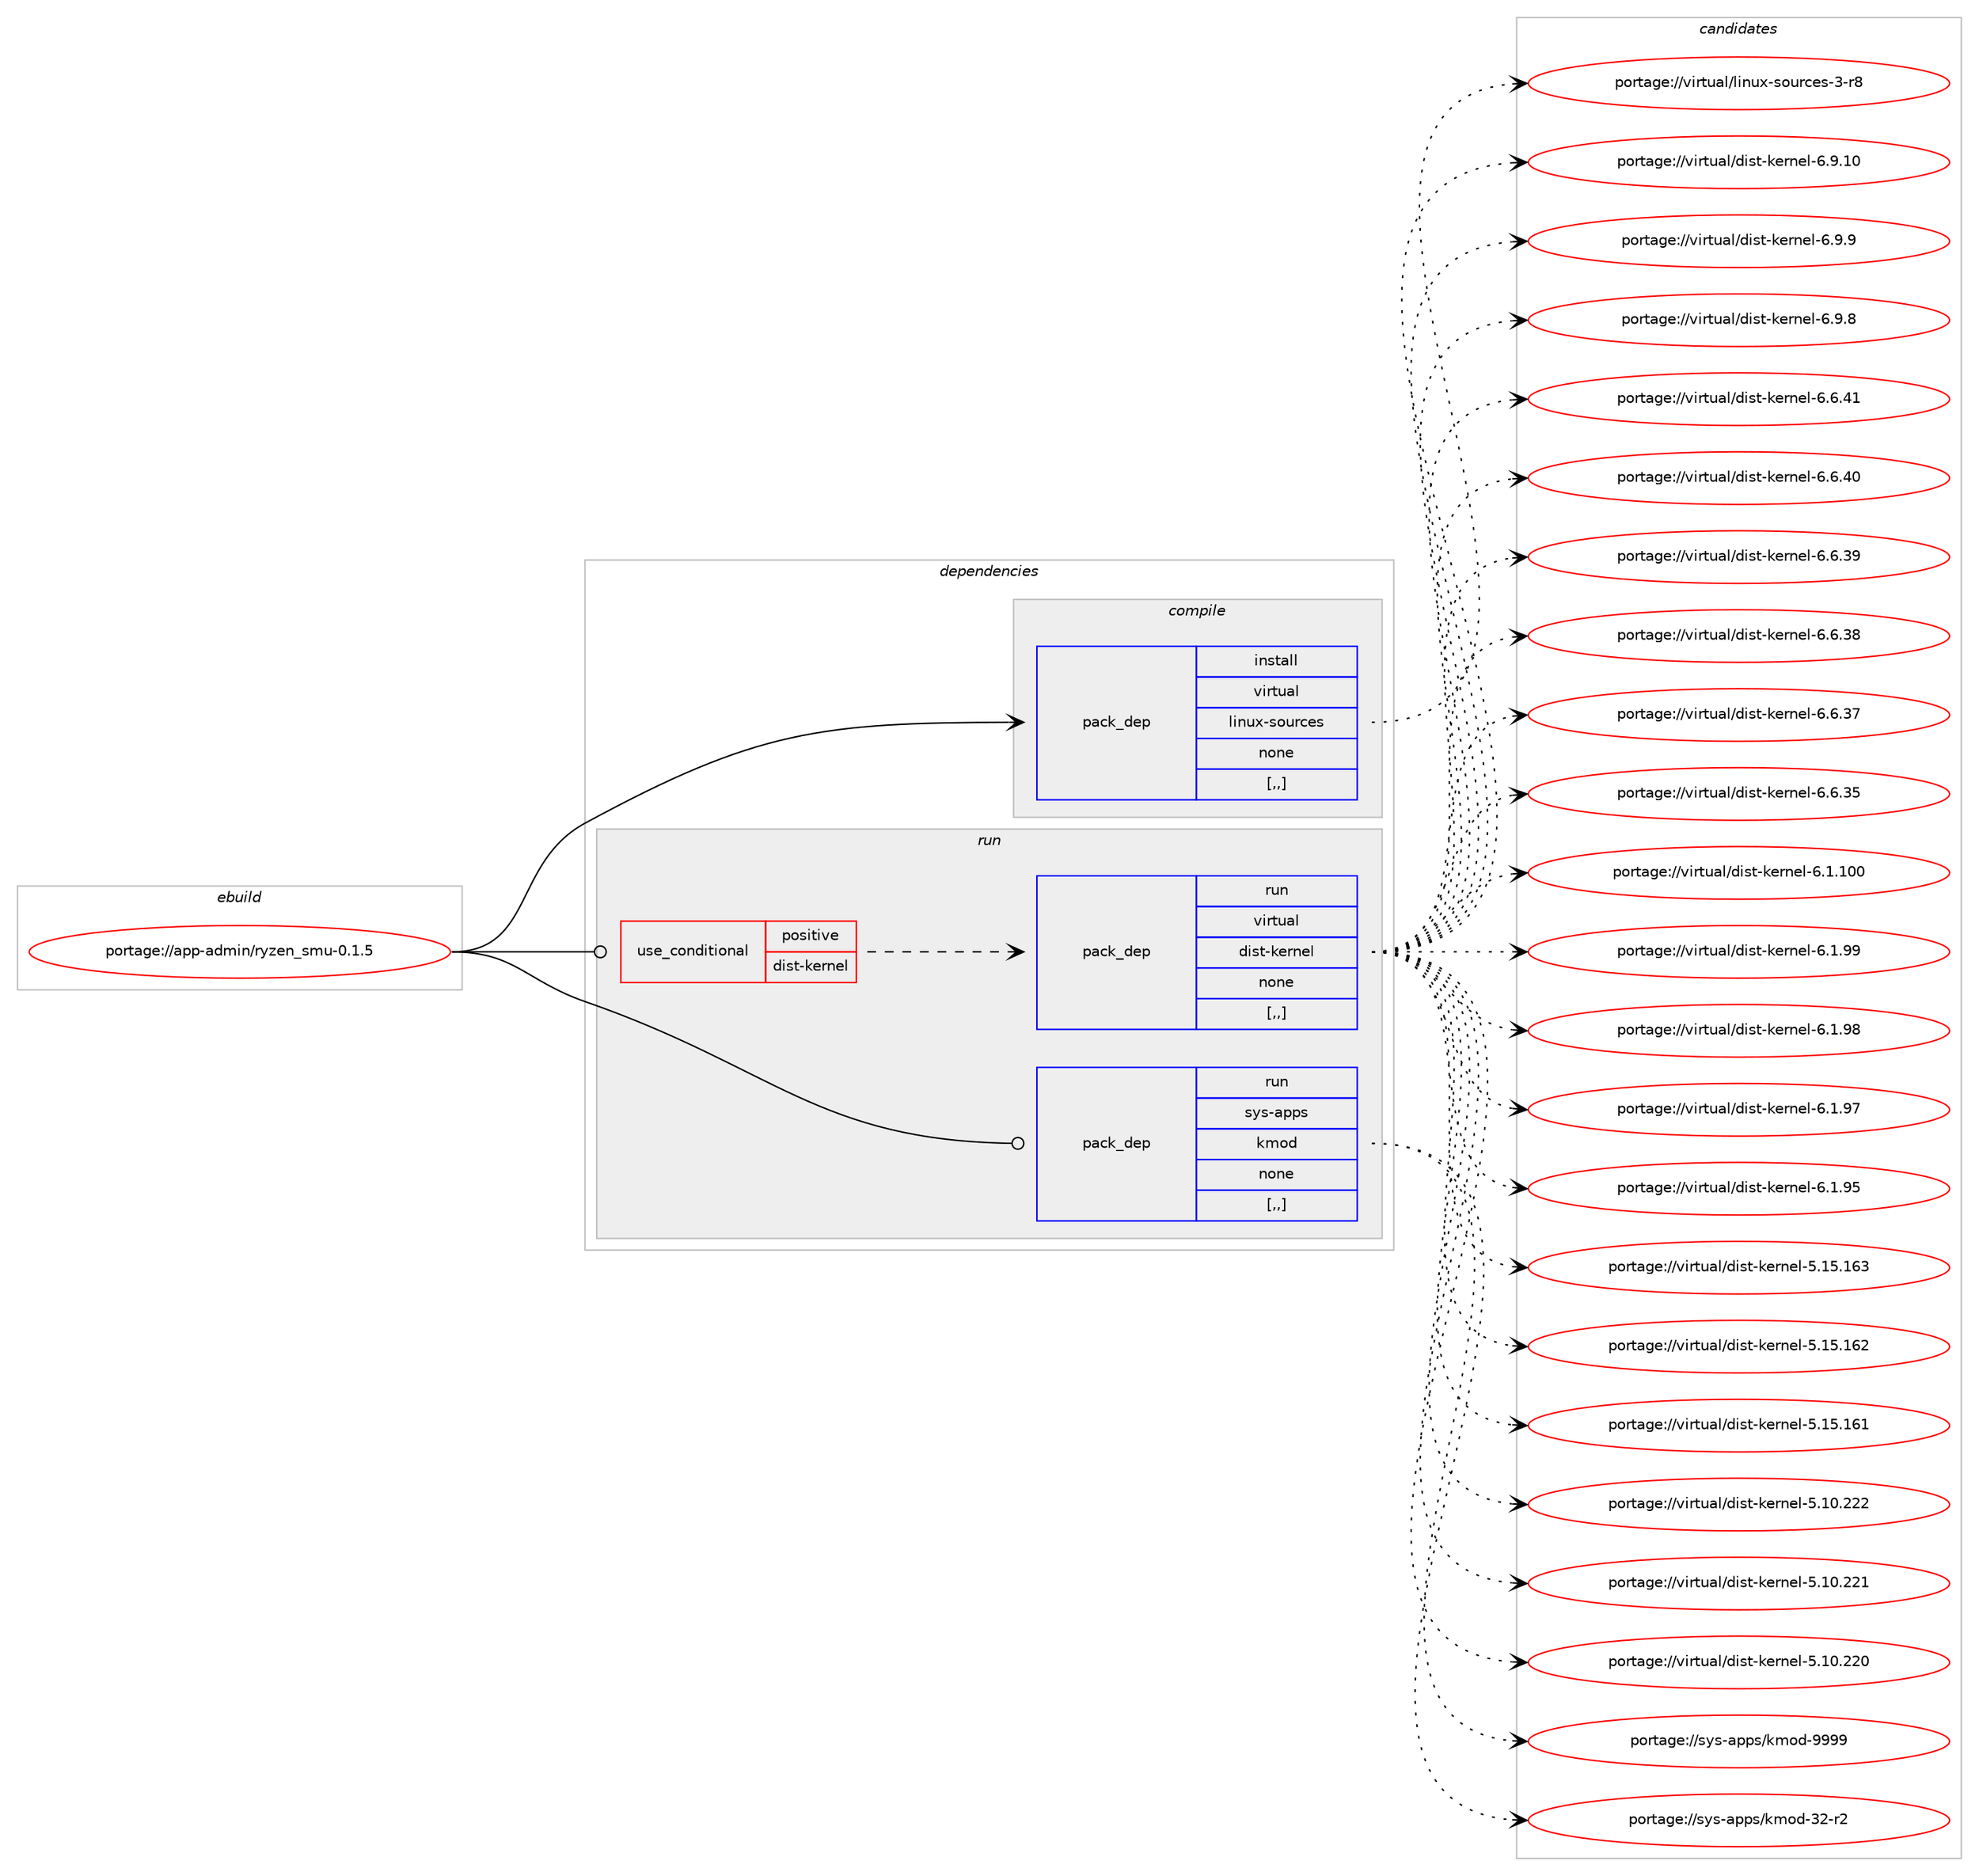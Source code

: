 digraph prolog {

# *************
# Graph options
# *************

newrank=true;
concentrate=true;
compound=true;
graph [rankdir=LR,fontname=Helvetica,fontsize=10,ranksep=1.5];#, ranksep=2.5, nodesep=0.2];
edge  [arrowhead=vee];
node  [fontname=Helvetica,fontsize=10];

# **********
# The ebuild
# **********

subgraph cluster_leftcol {
color=gray;
label=<<i>ebuild</i>>;
id [label="portage://app-admin/ryzen_smu-0.1.5", color=red, width=4, href="../app-admin/ryzen_smu-0.1.5.svg"];
}

# ****************
# The dependencies
# ****************

subgraph cluster_midcol {
color=gray;
label=<<i>dependencies</i>>;
subgraph cluster_compile {
fillcolor="#eeeeee";
style=filled;
label=<<i>compile</i>>;
subgraph pack3443 {
dependency4557 [label=<<TABLE BORDER="0" CELLBORDER="1" CELLSPACING="0" CELLPADDING="4" WIDTH="220"><TR><TD ROWSPAN="6" CELLPADDING="30">pack_dep</TD></TR><TR><TD WIDTH="110">install</TD></TR><TR><TD>virtual</TD></TR><TR><TD>linux-sources</TD></TR><TR><TD>none</TD></TR><TR><TD>[,,]</TD></TR></TABLE>>, shape=none, color=blue];
}
id:e -> dependency4557:w [weight=20,style="solid",arrowhead="vee"];
}
subgraph cluster_compileandrun {
fillcolor="#eeeeee";
style=filled;
label=<<i>compile and run</i>>;
}
subgraph cluster_run {
fillcolor="#eeeeee";
style=filled;
label=<<i>run</i>>;
subgraph cond1094 {
dependency4558 [label=<<TABLE BORDER="0" CELLBORDER="1" CELLSPACING="0" CELLPADDING="4"><TR><TD ROWSPAN="3" CELLPADDING="10">use_conditional</TD></TR><TR><TD>positive</TD></TR><TR><TD>dist-kernel</TD></TR></TABLE>>, shape=none, color=red];
subgraph pack3444 {
dependency4559 [label=<<TABLE BORDER="0" CELLBORDER="1" CELLSPACING="0" CELLPADDING="4" WIDTH="220"><TR><TD ROWSPAN="6" CELLPADDING="30">pack_dep</TD></TR><TR><TD WIDTH="110">run</TD></TR><TR><TD>virtual</TD></TR><TR><TD>dist-kernel</TD></TR><TR><TD>none</TD></TR><TR><TD>[,,]</TD></TR></TABLE>>, shape=none, color=blue];
}
dependency4558:e -> dependency4559:w [weight=20,style="dashed",arrowhead="vee"];
}
id:e -> dependency4558:w [weight=20,style="solid",arrowhead="odot"];
subgraph pack3445 {
dependency4560 [label=<<TABLE BORDER="0" CELLBORDER="1" CELLSPACING="0" CELLPADDING="4" WIDTH="220"><TR><TD ROWSPAN="6" CELLPADDING="30">pack_dep</TD></TR><TR><TD WIDTH="110">run</TD></TR><TR><TD>sys-apps</TD></TR><TR><TD>kmod</TD></TR><TR><TD>none</TD></TR><TR><TD>[,,]</TD></TR></TABLE>>, shape=none, color=blue];
}
id:e -> dependency4560:w [weight=20,style="solid",arrowhead="odot"];
}
}

# **************
# The candidates
# **************

subgraph cluster_choices {
rank=same;
color=gray;
label=<<i>candidates</i>>;

subgraph choice3443 {
color=black;
nodesep=1;
choice1181051141161179710847108105110117120451151111171149910111545514511456 [label="portage://virtual/linux-sources-3-r8", color=red, width=4,href="../virtual/linux-sources-3-r8.svg"];
dependency4557:e -> choice1181051141161179710847108105110117120451151111171149910111545514511456:w [style=dotted,weight="100"];
}
subgraph choice3444 {
color=black;
nodesep=1;
choice11810511411611797108471001051151164510710111411010110845544657464948 [label="portage://virtual/dist-kernel-6.9.10", color=red, width=4,href="../virtual/dist-kernel-6.9.10.svg"];
choice118105114116117971084710010511511645107101114110101108455446574657 [label="portage://virtual/dist-kernel-6.9.9", color=red, width=4,href="../virtual/dist-kernel-6.9.9.svg"];
choice118105114116117971084710010511511645107101114110101108455446574656 [label="portage://virtual/dist-kernel-6.9.8", color=red, width=4,href="../virtual/dist-kernel-6.9.8.svg"];
choice11810511411611797108471001051151164510710111411010110845544654465249 [label="portage://virtual/dist-kernel-6.6.41", color=red, width=4,href="../virtual/dist-kernel-6.6.41.svg"];
choice11810511411611797108471001051151164510710111411010110845544654465248 [label="portage://virtual/dist-kernel-6.6.40", color=red, width=4,href="../virtual/dist-kernel-6.6.40.svg"];
choice11810511411611797108471001051151164510710111411010110845544654465157 [label="portage://virtual/dist-kernel-6.6.39", color=red, width=4,href="../virtual/dist-kernel-6.6.39.svg"];
choice11810511411611797108471001051151164510710111411010110845544654465156 [label="portage://virtual/dist-kernel-6.6.38", color=red, width=4,href="../virtual/dist-kernel-6.6.38.svg"];
choice11810511411611797108471001051151164510710111411010110845544654465155 [label="portage://virtual/dist-kernel-6.6.37", color=red, width=4,href="../virtual/dist-kernel-6.6.37.svg"];
choice11810511411611797108471001051151164510710111411010110845544654465153 [label="portage://virtual/dist-kernel-6.6.35", color=red, width=4,href="../virtual/dist-kernel-6.6.35.svg"];
choice1181051141161179710847100105115116451071011141101011084554464946494848 [label="portage://virtual/dist-kernel-6.1.100", color=red, width=4,href="../virtual/dist-kernel-6.1.100.svg"];
choice11810511411611797108471001051151164510710111411010110845544649465757 [label="portage://virtual/dist-kernel-6.1.99", color=red, width=4,href="../virtual/dist-kernel-6.1.99.svg"];
choice11810511411611797108471001051151164510710111411010110845544649465756 [label="portage://virtual/dist-kernel-6.1.98", color=red, width=4,href="../virtual/dist-kernel-6.1.98.svg"];
choice11810511411611797108471001051151164510710111411010110845544649465755 [label="portage://virtual/dist-kernel-6.1.97", color=red, width=4,href="../virtual/dist-kernel-6.1.97.svg"];
choice11810511411611797108471001051151164510710111411010110845544649465753 [label="portage://virtual/dist-kernel-6.1.95", color=red, width=4,href="../virtual/dist-kernel-6.1.95.svg"];
choice118105114116117971084710010511511645107101114110101108455346495346495451 [label="portage://virtual/dist-kernel-5.15.163", color=red, width=4,href="../virtual/dist-kernel-5.15.163.svg"];
choice118105114116117971084710010511511645107101114110101108455346495346495450 [label="portage://virtual/dist-kernel-5.15.162", color=red, width=4,href="../virtual/dist-kernel-5.15.162.svg"];
choice118105114116117971084710010511511645107101114110101108455346495346495449 [label="portage://virtual/dist-kernel-5.15.161", color=red, width=4,href="../virtual/dist-kernel-5.15.161.svg"];
choice118105114116117971084710010511511645107101114110101108455346494846505050 [label="portage://virtual/dist-kernel-5.10.222", color=red, width=4,href="../virtual/dist-kernel-5.10.222.svg"];
choice118105114116117971084710010511511645107101114110101108455346494846505049 [label="portage://virtual/dist-kernel-5.10.221", color=red, width=4,href="../virtual/dist-kernel-5.10.221.svg"];
choice118105114116117971084710010511511645107101114110101108455346494846505048 [label="portage://virtual/dist-kernel-5.10.220", color=red, width=4,href="../virtual/dist-kernel-5.10.220.svg"];
dependency4559:e -> choice11810511411611797108471001051151164510710111411010110845544657464948:w [style=dotted,weight="100"];
dependency4559:e -> choice118105114116117971084710010511511645107101114110101108455446574657:w [style=dotted,weight="100"];
dependency4559:e -> choice118105114116117971084710010511511645107101114110101108455446574656:w [style=dotted,weight="100"];
dependency4559:e -> choice11810511411611797108471001051151164510710111411010110845544654465249:w [style=dotted,weight="100"];
dependency4559:e -> choice11810511411611797108471001051151164510710111411010110845544654465248:w [style=dotted,weight="100"];
dependency4559:e -> choice11810511411611797108471001051151164510710111411010110845544654465157:w [style=dotted,weight="100"];
dependency4559:e -> choice11810511411611797108471001051151164510710111411010110845544654465156:w [style=dotted,weight="100"];
dependency4559:e -> choice11810511411611797108471001051151164510710111411010110845544654465155:w [style=dotted,weight="100"];
dependency4559:e -> choice11810511411611797108471001051151164510710111411010110845544654465153:w [style=dotted,weight="100"];
dependency4559:e -> choice1181051141161179710847100105115116451071011141101011084554464946494848:w [style=dotted,weight="100"];
dependency4559:e -> choice11810511411611797108471001051151164510710111411010110845544649465757:w [style=dotted,weight="100"];
dependency4559:e -> choice11810511411611797108471001051151164510710111411010110845544649465756:w [style=dotted,weight="100"];
dependency4559:e -> choice11810511411611797108471001051151164510710111411010110845544649465755:w [style=dotted,weight="100"];
dependency4559:e -> choice11810511411611797108471001051151164510710111411010110845544649465753:w [style=dotted,weight="100"];
dependency4559:e -> choice118105114116117971084710010511511645107101114110101108455346495346495451:w [style=dotted,weight="100"];
dependency4559:e -> choice118105114116117971084710010511511645107101114110101108455346495346495450:w [style=dotted,weight="100"];
dependency4559:e -> choice118105114116117971084710010511511645107101114110101108455346495346495449:w [style=dotted,weight="100"];
dependency4559:e -> choice118105114116117971084710010511511645107101114110101108455346494846505050:w [style=dotted,weight="100"];
dependency4559:e -> choice118105114116117971084710010511511645107101114110101108455346494846505049:w [style=dotted,weight="100"];
dependency4559:e -> choice118105114116117971084710010511511645107101114110101108455346494846505048:w [style=dotted,weight="100"];
}
subgraph choice3445 {
color=black;
nodesep=1;
choice1151211154597112112115471071091111004557575757 [label="portage://sys-apps/kmod-9999", color=red, width=4,href="../sys-apps/kmod-9999.svg"];
choice1151211154597112112115471071091111004551504511450 [label="portage://sys-apps/kmod-32-r2", color=red, width=4,href="../sys-apps/kmod-32-r2.svg"];
dependency4560:e -> choice1151211154597112112115471071091111004557575757:w [style=dotted,weight="100"];
dependency4560:e -> choice1151211154597112112115471071091111004551504511450:w [style=dotted,weight="100"];
}
}

}
